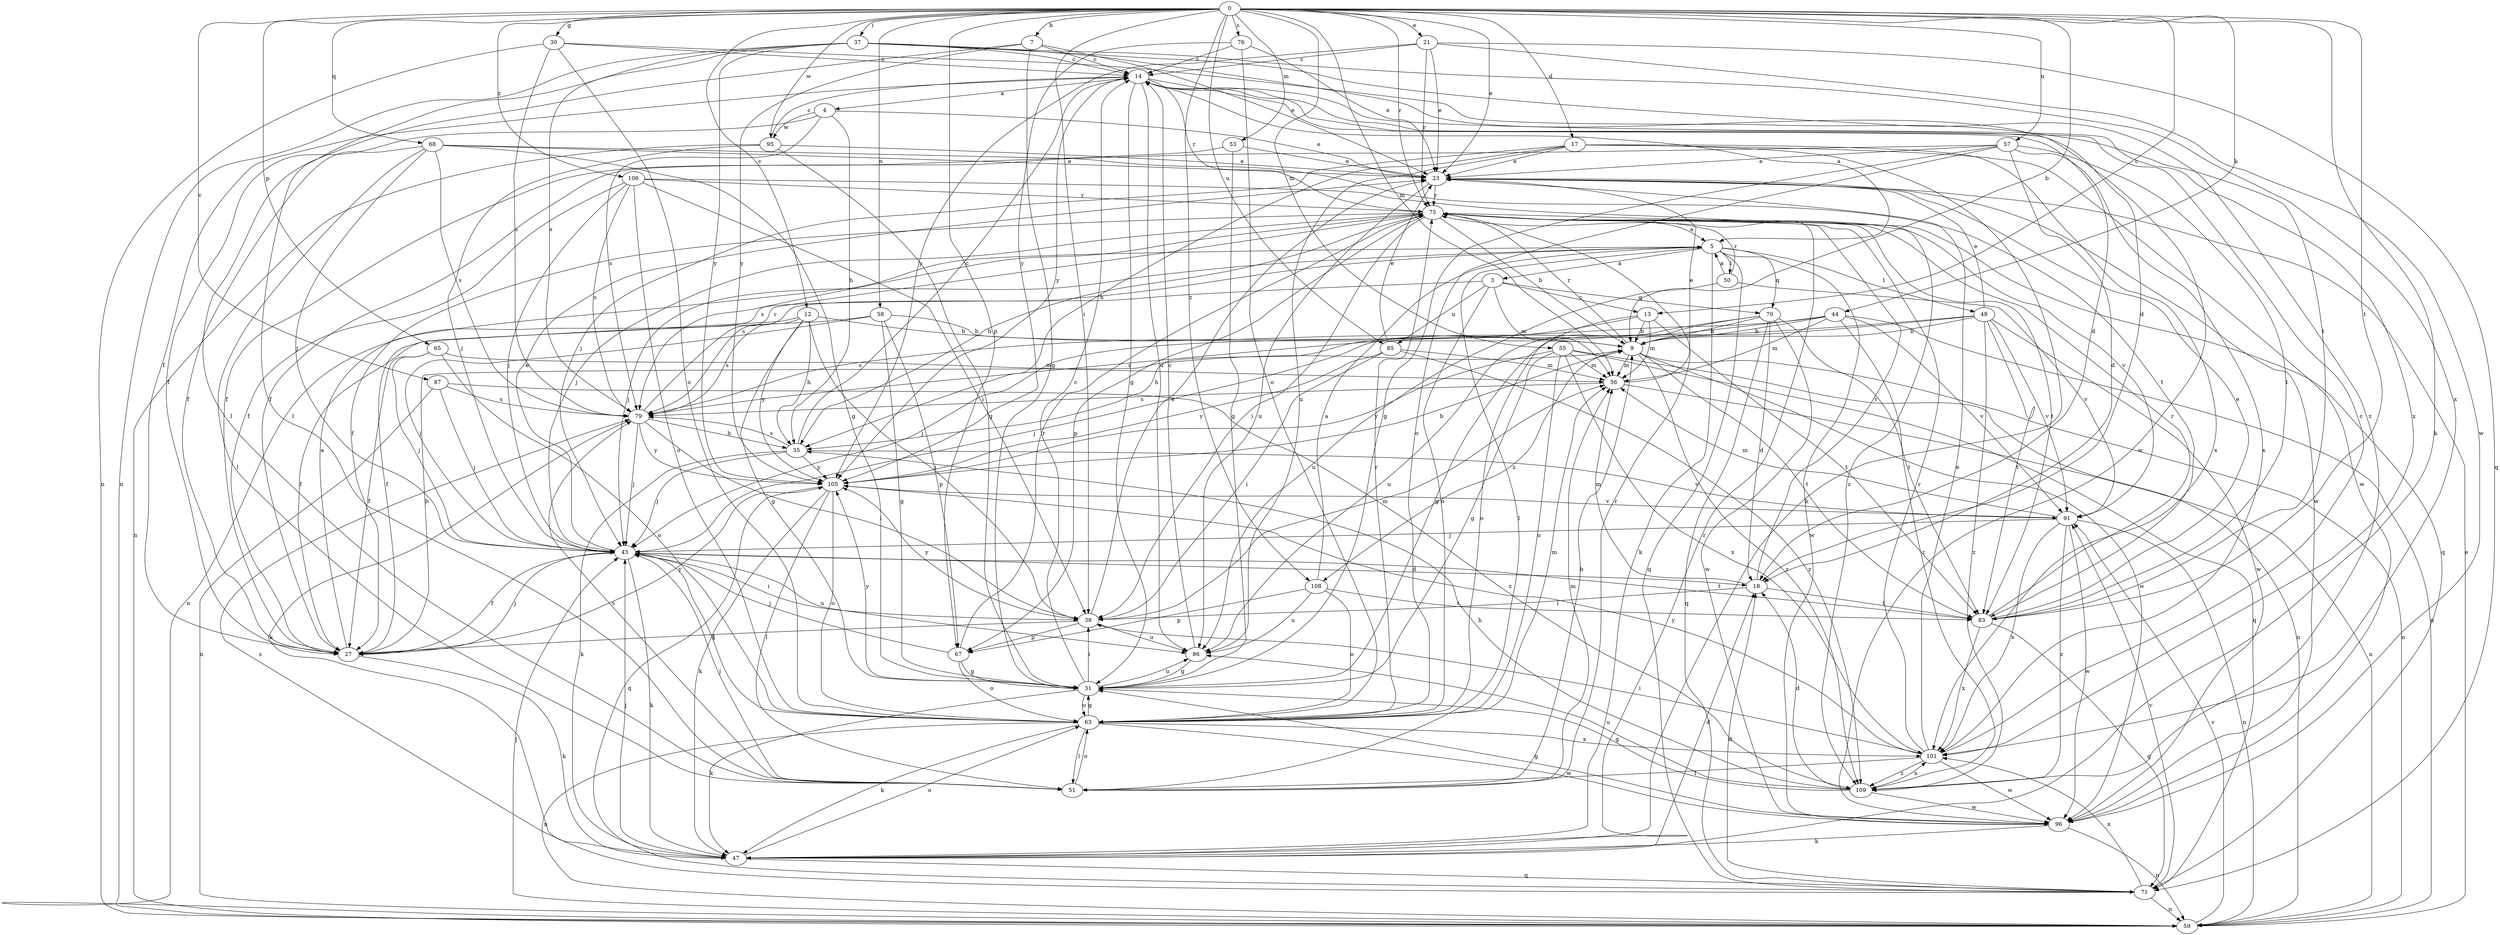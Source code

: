 strict digraph  {
0;
3;
4;
5;
7;
9;
12;
13;
14;
17;
18;
21;
23;
27;
30;
31;
35;
37;
39;
43;
44;
47;
48;
50;
51;
53;
55;
56;
57;
58;
59;
63;
65;
67;
68;
70;
71;
75;
76;
79;
83;
85;
86;
87;
91;
95;
96;
101;
105;
106;
108;
109;
0 -> 7  [label=b];
0 -> 9  [label=b];
0 -> 12  [label=c];
0 -> 13  [label=c];
0 -> 17  [label=d];
0 -> 21  [label=e];
0 -> 23  [label=e];
0 -> 30  [label=g];
0 -> 37  [label=i];
0 -> 39  [label=i];
0 -> 44  [label=k];
0 -> 47  [label=k];
0 -> 53  [label=m];
0 -> 55  [label=m];
0 -> 56  [label=m];
0 -> 57  [label=n];
0 -> 58  [label=n];
0 -> 65  [label=p];
0 -> 67  [label=p];
0 -> 68  [label=q];
0 -> 75  [label=r];
0 -> 76  [label=s];
0 -> 83  [label=t];
0 -> 85  [label=u];
0 -> 87  [label=v];
0 -> 95  [label=w];
0 -> 106  [label=z];
0 -> 108  [label=z];
3 -> 13  [label=c];
3 -> 56  [label=m];
3 -> 59  [label=n];
3 -> 63  [label=o];
3 -> 70  [label=q];
3 -> 85  [label=u];
4 -> 23  [label=e];
4 -> 27  [label=f];
4 -> 35  [label=h];
4 -> 79  [label=s];
4 -> 95  [label=w];
5 -> 3  [label=a];
5 -> 43  [label=j];
5 -> 47  [label=k];
5 -> 48  [label=l];
5 -> 50  [label=l];
5 -> 51  [label=l];
5 -> 70  [label=q];
5 -> 71  [label=q];
5 -> 79  [label=s];
5 -> 96  [label=w];
7 -> 14  [label=c];
7 -> 23  [label=e];
7 -> 31  [label=g];
7 -> 51  [label=l];
7 -> 105  [label=y];
9 -> 56  [label=m];
9 -> 59  [label=n];
9 -> 75  [label=r];
9 -> 83  [label=t];
9 -> 96  [label=w];
9 -> 108  [label=z];
9 -> 109  [label=z];
12 -> 9  [label=b];
12 -> 27  [label=f];
12 -> 31  [label=g];
12 -> 35  [label=h];
12 -> 39  [label=i];
12 -> 79  [label=s];
12 -> 105  [label=y];
13 -> 9  [label=b];
13 -> 43  [label=j];
13 -> 56  [label=m];
13 -> 63  [label=o];
13 -> 83  [label=t];
14 -> 4  [label=a];
14 -> 5  [label=a];
14 -> 18  [label=d];
14 -> 27  [label=f];
14 -> 31  [label=g];
14 -> 75  [label=r];
14 -> 86  [label=u];
14 -> 96  [label=w];
14 -> 101  [label=x];
14 -> 105  [label=y];
17 -> 23  [label=e];
17 -> 35  [label=h];
17 -> 43  [label=j];
17 -> 47  [label=k];
17 -> 86  [label=u];
17 -> 96  [label=w];
17 -> 101  [label=x];
18 -> 39  [label=i];
18 -> 56  [label=m];
18 -> 75  [label=r];
18 -> 83  [label=t];
21 -> 14  [label=c];
21 -> 23  [label=e];
21 -> 71  [label=q];
21 -> 75  [label=r];
21 -> 96  [label=w];
21 -> 105  [label=y];
23 -> 75  [label=r];
23 -> 86  [label=u];
23 -> 96  [label=w];
27 -> 5  [label=a];
27 -> 9  [label=b];
27 -> 43  [label=j];
27 -> 47  [label=k];
27 -> 105  [label=y];
30 -> 14  [label=c];
30 -> 59  [label=n];
30 -> 63  [label=o];
30 -> 79  [label=s];
30 -> 83  [label=t];
31 -> 14  [label=c];
31 -> 39  [label=i];
31 -> 47  [label=k];
31 -> 63  [label=o];
31 -> 86  [label=u];
31 -> 105  [label=y];
35 -> 14  [label=c];
35 -> 43  [label=j];
35 -> 47  [label=k];
35 -> 79  [label=s];
35 -> 91  [label=v];
35 -> 105  [label=y];
37 -> 14  [label=c];
37 -> 18  [label=d];
37 -> 51  [label=l];
37 -> 59  [label=n];
37 -> 79  [label=s];
37 -> 101  [label=x];
37 -> 105  [label=y];
37 -> 109  [label=z];
39 -> 23  [label=e];
39 -> 27  [label=f];
39 -> 56  [label=m];
39 -> 67  [label=p];
39 -> 86  [label=u];
39 -> 105  [label=y];
43 -> 18  [label=d];
43 -> 23  [label=e];
43 -> 27  [label=f];
43 -> 39  [label=i];
43 -> 47  [label=k];
43 -> 83  [label=t];
43 -> 86  [label=u];
44 -> 9  [label=b];
44 -> 43  [label=j];
44 -> 56  [label=m];
44 -> 59  [label=n];
44 -> 79  [label=s];
44 -> 91  [label=v];
44 -> 109  [label=z];
47 -> 18  [label=d];
47 -> 43  [label=j];
47 -> 63  [label=o];
47 -> 71  [label=q];
47 -> 75  [label=r];
48 -> 9  [label=b];
48 -> 23  [label=e];
48 -> 31  [label=g];
48 -> 79  [label=s];
48 -> 83  [label=t];
48 -> 91  [label=v];
48 -> 96  [label=w];
48 -> 109  [label=z];
50 -> 5  [label=a];
50 -> 75  [label=r];
50 -> 86  [label=u];
50 -> 91  [label=v];
51 -> 9  [label=b];
51 -> 43  [label=j];
51 -> 56  [label=m];
51 -> 63  [label=o];
51 -> 75  [label=r];
51 -> 79  [label=s];
53 -> 23  [label=e];
53 -> 27  [label=f];
53 -> 31  [label=g];
55 -> 31  [label=g];
55 -> 56  [label=m];
55 -> 59  [label=n];
55 -> 63  [label=o];
55 -> 71  [label=q];
55 -> 101  [label=x];
55 -> 105  [label=y];
56 -> 23  [label=e];
56 -> 59  [label=n];
56 -> 79  [label=s];
57 -> 18  [label=d];
57 -> 23  [label=e];
57 -> 27  [label=f];
57 -> 31  [label=g];
57 -> 63  [label=o];
57 -> 83  [label=t];
57 -> 101  [label=x];
58 -> 9  [label=b];
58 -> 27  [label=f];
58 -> 31  [label=g];
58 -> 43  [label=j];
58 -> 67  [label=p];
59 -> 23  [label=e];
59 -> 43  [label=j];
59 -> 91  [label=v];
63 -> 31  [label=g];
63 -> 43  [label=j];
63 -> 47  [label=k];
63 -> 51  [label=l];
63 -> 56  [label=m];
63 -> 59  [label=n];
63 -> 75  [label=r];
63 -> 96  [label=w];
63 -> 101  [label=x];
65 -> 27  [label=f];
65 -> 43  [label=j];
65 -> 56  [label=m];
65 -> 63  [label=o];
67 -> 31  [label=g];
67 -> 43  [label=j];
67 -> 63  [label=o];
67 -> 75  [label=r];
68 -> 23  [label=e];
68 -> 27  [label=f];
68 -> 31  [label=g];
68 -> 43  [label=j];
68 -> 51  [label=l];
68 -> 79  [label=s];
68 -> 83  [label=t];
70 -> 9  [label=b];
70 -> 18  [label=d];
70 -> 35  [label=h];
70 -> 71  [label=q];
70 -> 83  [label=t];
70 -> 86  [label=u];
70 -> 96  [label=w];
71 -> 18  [label=d];
71 -> 59  [label=n];
71 -> 79  [label=s];
71 -> 91  [label=v];
71 -> 101  [label=x];
75 -> 5  [label=a];
75 -> 9  [label=b];
75 -> 27  [label=f];
75 -> 35  [label=h];
75 -> 39  [label=i];
75 -> 43  [label=j];
75 -> 67  [label=p];
75 -> 71  [label=q];
75 -> 79  [label=s];
75 -> 83  [label=t];
75 -> 91  [label=v];
76 -> 14  [label=c];
76 -> 23  [label=e];
76 -> 63  [label=o];
76 -> 105  [label=y];
79 -> 35  [label=h];
79 -> 39  [label=i];
79 -> 43  [label=j];
79 -> 47  [label=k];
79 -> 75  [label=r];
79 -> 105  [label=y];
83 -> 23  [label=e];
83 -> 71  [label=q];
83 -> 75  [label=r];
83 -> 101  [label=x];
85 -> 23  [label=e];
85 -> 39  [label=i];
85 -> 56  [label=m];
85 -> 105  [label=y];
85 -> 109  [label=z];
86 -> 14  [label=c];
86 -> 31  [label=g];
87 -> 43  [label=j];
87 -> 59  [label=n];
87 -> 79  [label=s];
87 -> 109  [label=z];
91 -> 43  [label=j];
91 -> 56  [label=m];
91 -> 59  [label=n];
91 -> 96  [label=w];
91 -> 101  [label=x];
91 -> 109  [label=z];
95 -> 14  [label=c];
95 -> 23  [label=e];
95 -> 31  [label=g];
95 -> 43  [label=j];
95 -> 59  [label=n];
96 -> 31  [label=g];
96 -> 47  [label=k];
96 -> 59  [label=n];
101 -> 14  [label=c];
101 -> 23  [label=e];
101 -> 39  [label=i];
101 -> 51  [label=l];
101 -> 75  [label=r];
101 -> 96  [label=w];
101 -> 105  [label=y];
101 -> 109  [label=z];
105 -> 9  [label=b];
105 -> 47  [label=k];
105 -> 51  [label=l];
105 -> 63  [label=o];
105 -> 71  [label=q];
105 -> 91  [label=v];
106 -> 27  [label=f];
106 -> 39  [label=i];
106 -> 43  [label=j];
106 -> 63  [label=o];
106 -> 75  [label=r];
106 -> 79  [label=s];
106 -> 109  [label=z];
108 -> 5  [label=a];
108 -> 63  [label=o];
108 -> 67  [label=p];
108 -> 83  [label=t];
108 -> 86  [label=u];
109 -> 18  [label=d];
109 -> 31  [label=g];
109 -> 35  [label=h];
109 -> 86  [label=u];
109 -> 96  [label=w];
109 -> 101  [label=x];
}

